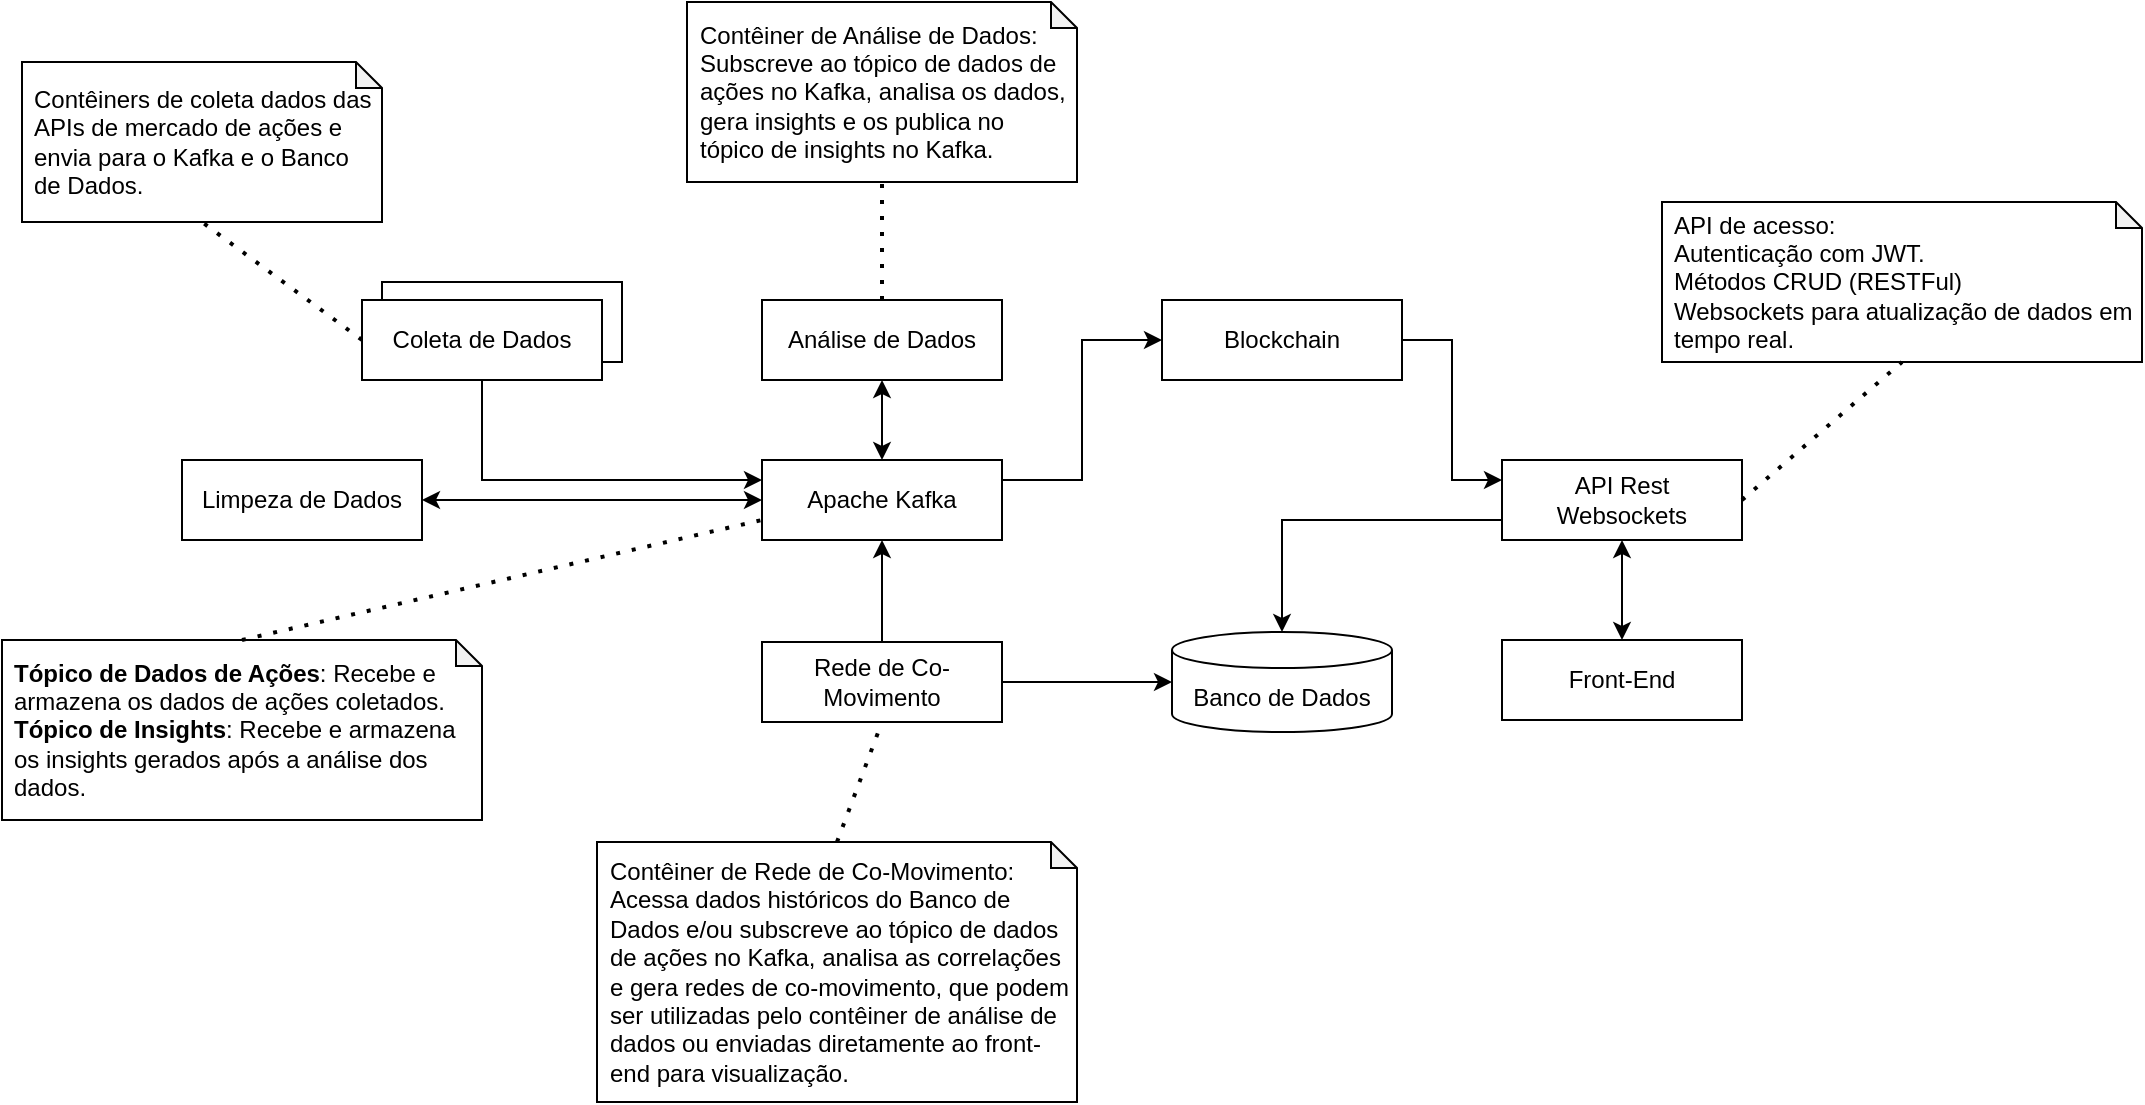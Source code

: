 <mxfile version="14.4.3" type="device"><diagram id="TCtKp8uMoJZYkEj1Z-1D" name="Esquemático"><mxGraphModel dx="1108" dy="550" grid="1" gridSize="10" guides="1" tooltips="1" connect="1" arrows="1" fold="1" page="1" pageScale="1" pageWidth="1169" pageHeight="827" math="0" shadow="0"><root><mxCell id="0"/><mxCell id="1" parent="0"/><mxCell id="ph-8INWkyT6w2fJpP6uH-33" value="" style="rounded=0;whiteSpace=wrap;html=1;align=left;" parent="1" vertex="1"><mxGeometry x="250" y="300" width="120" height="40" as="geometry"/></mxCell><mxCell id="ph-8INWkyT6w2fJpP6uH-14" style="edgeStyle=orthogonalEdgeStyle;rounded=0;orthogonalLoop=1;jettySize=auto;html=1;exitX=1;exitY=0.25;exitDx=0;exitDy=0;entryX=0;entryY=0.5;entryDx=0;entryDy=0;" parent="1" source="ph-8INWkyT6w2fJpP6uH-1" target="ph-8INWkyT6w2fJpP6uH-13" edge="1"><mxGeometry relative="1" as="geometry"/></mxCell><mxCell id="ph-8INWkyT6w2fJpP6uH-1" value="Apache Kafka" style="rounded=0;whiteSpace=wrap;html=1;" parent="1" vertex="1"><mxGeometry x="440" y="389" width="120" height="40" as="geometry"/></mxCell><mxCell id="ph-8INWkyT6w2fJpP6uH-3" style="edgeStyle=orthogonalEdgeStyle;rounded=0;orthogonalLoop=1;jettySize=auto;html=1;exitX=0.5;exitY=1;exitDx=0;exitDy=0;entryX=0;entryY=0.25;entryDx=0;entryDy=0;" parent="1" source="ph-8INWkyT6w2fJpP6uH-2" target="ph-8INWkyT6w2fJpP6uH-1" edge="1"><mxGeometry relative="1" as="geometry"/></mxCell><mxCell id="ph-8INWkyT6w2fJpP6uH-2" value="Coleta de Dados" style="rounded=0;whiteSpace=wrap;html=1;" parent="1" vertex="1"><mxGeometry x="240" y="309" width="120" height="40" as="geometry"/></mxCell><mxCell id="ph-8INWkyT6w2fJpP6uH-37" style="edgeStyle=orthogonalEdgeStyle;rounded=0;orthogonalLoop=1;jettySize=auto;html=1;exitX=0.5;exitY=1;exitDx=0;exitDy=0;startArrow=classic;startFill=1;" parent="1" source="ph-8INWkyT6w2fJpP6uH-4" target="ph-8INWkyT6w2fJpP6uH-1" edge="1"><mxGeometry relative="1" as="geometry"/></mxCell><mxCell id="ph-8INWkyT6w2fJpP6uH-4" value="Análise de Dados" style="rounded=0;whiteSpace=wrap;html=1;" parent="1" vertex="1"><mxGeometry x="440" y="309" width="120" height="40" as="geometry"/></mxCell><mxCell id="ph-8INWkyT6w2fJpP6uH-8" value="Banco de Dados" style="shape=cylinder3;whiteSpace=wrap;html=1;boundedLbl=1;backgroundOutline=1;size=9;" parent="1" vertex="1"><mxGeometry x="645" y="475" width="110" height="50" as="geometry"/></mxCell><mxCell id="ph-8INWkyT6w2fJpP6uH-11" style="edgeStyle=orthogonalEdgeStyle;rounded=0;orthogonalLoop=1;jettySize=auto;html=1;exitX=0.5;exitY=0;exitDx=0;exitDy=0;entryX=0.5;entryY=1;entryDx=0;entryDy=0;" parent="1" source="ph-8INWkyT6w2fJpP6uH-10" target="ph-8INWkyT6w2fJpP6uH-1" edge="1"><mxGeometry relative="1" as="geometry"/></mxCell><mxCell id="BHgURAB6hR04JrOpUQHq-1" style="edgeStyle=orthogonalEdgeStyle;rounded=0;orthogonalLoop=1;jettySize=auto;html=1;exitX=1;exitY=0.5;exitDx=0;exitDy=0;" edge="1" parent="1" source="ph-8INWkyT6w2fJpP6uH-10" target="ph-8INWkyT6w2fJpP6uH-8"><mxGeometry relative="1" as="geometry"/></mxCell><mxCell id="ph-8INWkyT6w2fJpP6uH-10" value="Rede de Co-Movimento" style="rounded=0;whiteSpace=wrap;html=1;" parent="1" vertex="1"><mxGeometry x="440" y="480" width="120" height="40" as="geometry"/></mxCell><mxCell id="ph-8INWkyT6w2fJpP6uH-17" style="edgeStyle=orthogonalEdgeStyle;rounded=0;orthogonalLoop=1;jettySize=auto;html=1;exitX=1;exitY=0.5;exitDx=0;exitDy=0;entryX=0;entryY=0.25;entryDx=0;entryDy=0;" parent="1" source="ph-8INWkyT6w2fJpP6uH-13" target="ph-8INWkyT6w2fJpP6uH-15" edge="1"><mxGeometry relative="1" as="geometry"/></mxCell><mxCell id="ph-8INWkyT6w2fJpP6uH-13" value="Blockchain" style="rounded=0;whiteSpace=wrap;html=1;" parent="1" vertex="1"><mxGeometry x="640" y="309" width="120" height="40" as="geometry"/></mxCell><mxCell id="ph-8INWkyT6w2fJpP6uH-22" style="edgeStyle=orthogonalEdgeStyle;rounded=0;orthogonalLoop=1;jettySize=auto;html=1;exitX=0.5;exitY=1;exitDx=0;exitDy=0;entryX=0.5;entryY=0;entryDx=0;entryDy=0;startArrow=classic;startFill=1;" parent="1" source="ph-8INWkyT6w2fJpP6uH-15" target="ph-8INWkyT6w2fJpP6uH-21" edge="1"><mxGeometry relative="1" as="geometry"/></mxCell><mxCell id="BHgURAB6hR04JrOpUQHq-2" style="edgeStyle=orthogonalEdgeStyle;rounded=0;orthogonalLoop=1;jettySize=auto;html=1;exitX=0;exitY=0.75;exitDx=0;exitDy=0;" edge="1" parent="1" source="ph-8INWkyT6w2fJpP6uH-15" target="ph-8INWkyT6w2fJpP6uH-8"><mxGeometry relative="1" as="geometry"/></mxCell><mxCell id="ph-8INWkyT6w2fJpP6uH-15" value="API Rest&lt;br&gt;Websockets" style="rounded=0;whiteSpace=wrap;html=1;" parent="1" vertex="1"><mxGeometry x="810" y="389" width="120" height="40" as="geometry"/></mxCell><mxCell id="ph-8INWkyT6w2fJpP6uH-20" value="&lt;div&gt;Contêiners de coleta dados das APIs de mercado de ações e envia para o Kafka e o Banco de Dados.&lt;br&gt;&lt;/div&gt;" style="shape=note;whiteSpace=wrap;html=1;backgroundOutline=1;darkOpacity=0.05;size=13;perimeterSpacing=0;spacingLeft=4;spacingRight=4;align=left;" parent="1" vertex="1"><mxGeometry x="70" y="190" width="180" height="80" as="geometry"/></mxCell><mxCell id="ph-8INWkyT6w2fJpP6uH-21" value="Front-End" style="rounded=0;whiteSpace=wrap;html=1;" parent="1" vertex="1"><mxGeometry x="810" y="479" width="120" height="40" as="geometry"/></mxCell><mxCell id="ph-8INWkyT6w2fJpP6uH-23" value="&lt;div&gt;Contêiner de Análise de Dados: Subscreve ao tópico de dados de ações no Kafka, analisa os dados, gera insights e os publica no tópico de insights no Kafka.&lt;br&gt;&lt;/div&gt;" style="shape=note;whiteSpace=wrap;html=1;backgroundOutline=1;darkOpacity=0.05;size=13;perimeterSpacing=0;spacingLeft=4;spacingRight=4;align=left;" parent="1" vertex="1"><mxGeometry x="402.5" y="160" width="195" height="90" as="geometry"/></mxCell><mxCell id="ph-8INWkyT6w2fJpP6uH-24" value="" style="endArrow=none;dashed=1;html=1;dashPattern=1 3;strokeWidth=2;entryX=0.5;entryY=1;entryDx=0;entryDy=0;entryPerimeter=0;exitX=0;exitY=0.5;exitDx=0;exitDy=0;" parent="1" source="ph-8INWkyT6w2fJpP6uH-2" target="ph-8INWkyT6w2fJpP6uH-20" edge="1"><mxGeometry width="50" height="50" relative="1" as="geometry"><mxPoint x="40" y="340" as="sourcePoint"/><mxPoint x="90" y="290" as="targetPoint"/></mxGeometry></mxCell><mxCell id="ph-8INWkyT6w2fJpP6uH-25" value="" style="endArrow=none;dashed=1;html=1;dashPattern=1 3;strokeWidth=2;entryX=0.5;entryY=1;entryDx=0;entryDy=0;entryPerimeter=0;exitX=0.5;exitY=0;exitDx=0;exitDy=0;" parent="1" source="ph-8INWkyT6w2fJpP6uH-4" target="ph-8INWkyT6w2fJpP6uH-23" edge="1"><mxGeometry width="50" height="50" relative="1" as="geometry"><mxPoint x="400" y="320" as="sourcePoint"/><mxPoint x="450" y="270" as="targetPoint"/></mxGeometry></mxCell><mxCell id="ph-8INWkyT6w2fJpP6uH-26" value="&lt;div&gt;Contêiner de Rede de Co-Movimento: Acessa dados históricos do Banco de Dados e/ou subscreve ao tópico de dados de ações no Kafka, analisa as correlações e gera redes de co-movimento, que podem ser utilizadas pelo contêiner de análise de dados ou enviadas diretamente ao front-end para visualização.&lt;br&gt;&lt;/div&gt;" style="shape=note;whiteSpace=wrap;html=1;backgroundOutline=1;darkOpacity=0.05;size=13;perimeterSpacing=0;spacingLeft=4;spacingRight=4;align=left;" parent="1" vertex="1"><mxGeometry x="357.5" y="580" width="240" height="130" as="geometry"/></mxCell><mxCell id="ph-8INWkyT6w2fJpP6uH-27" value="" style="endArrow=none;dashed=1;html=1;dashPattern=1 3;strokeWidth=2;entryX=0.5;entryY=1;entryDx=0;entryDy=0;exitX=0.5;exitY=0;exitDx=0;exitDy=0;exitPerimeter=0;" parent="1" source="ph-8INWkyT6w2fJpP6uH-26" target="ph-8INWkyT6w2fJpP6uH-10" edge="1"><mxGeometry width="50" height="50" relative="1" as="geometry"><mxPoint x="530" y="570" as="sourcePoint"/><mxPoint x="580" y="520" as="targetPoint"/></mxGeometry></mxCell><mxCell id="ph-8INWkyT6w2fJpP6uH-28" value="&lt;div&gt;&lt;div&gt;&lt;b&gt;Tópico de Dados de Ações&lt;/b&gt;: Recebe e armazena os dados de ações coletados.&lt;/div&gt;&lt;div&gt;&lt;b&gt;Tópico de Insights&lt;/b&gt;: Recebe e armazena os insights gerados após a análise dos dados.&lt;/div&gt;&lt;/div&gt;" style="shape=note;whiteSpace=wrap;html=1;backgroundOutline=1;darkOpacity=0.05;size=13;perimeterSpacing=0;spacingLeft=4;spacingRight=4;align=left;" parent="1" vertex="1"><mxGeometry x="60" y="479" width="240" height="90" as="geometry"/></mxCell><mxCell id="ph-8INWkyT6w2fJpP6uH-29" value="" style="endArrow=none;dashed=1;html=1;dashPattern=1 3;strokeWidth=2;entryX=0;entryY=0.75;entryDx=0;entryDy=0;exitX=0.5;exitY=0;exitDx=0;exitDy=0;exitPerimeter=0;" parent="1" source="ph-8INWkyT6w2fJpP6uH-28" target="ph-8INWkyT6w2fJpP6uH-1" edge="1"><mxGeometry width="50" height="50" relative="1" as="geometry"><mxPoint x="140" y="540" as="sourcePoint"/><mxPoint x="190" y="490" as="targetPoint"/></mxGeometry></mxCell><mxCell id="ph-8INWkyT6w2fJpP6uH-30" value="&lt;div&gt;API de acesso:&lt;br&gt;&lt;/div&gt;&lt;div&gt;Autenticação com JWT.&lt;/div&gt;&lt;div&gt;Métodos CRUD (RESTFul)&lt;/div&gt;&lt;div&gt;Websockets para atualização de dados em tempo real.&lt;/div&gt;" style="shape=note;whiteSpace=wrap;html=1;backgroundOutline=1;darkOpacity=0.05;size=13;perimeterSpacing=0;spacingLeft=4;spacingRight=4;align=left;" parent="1" vertex="1"><mxGeometry x="890" y="260" width="240" height="80" as="geometry"/></mxCell><mxCell id="ph-8INWkyT6w2fJpP6uH-31" value="" style="endArrow=none;dashed=1;html=1;dashPattern=1 3;strokeWidth=2;entryX=0.5;entryY=1;entryDx=0;entryDy=0;entryPerimeter=0;exitX=1;exitY=0.5;exitDx=0;exitDy=0;" parent="1" source="ph-8INWkyT6w2fJpP6uH-15" target="ph-8INWkyT6w2fJpP6uH-30" edge="1"><mxGeometry width="50" height="50" relative="1" as="geometry"><mxPoint x="970" y="450" as="sourcePoint"/><mxPoint x="1020" y="400" as="targetPoint"/></mxGeometry></mxCell><mxCell id="ph-8INWkyT6w2fJpP6uH-36" style="edgeStyle=orthogonalEdgeStyle;rounded=0;orthogonalLoop=1;jettySize=auto;html=1;exitX=1;exitY=0.5;exitDx=0;exitDy=0;entryX=0;entryY=0.5;entryDx=0;entryDy=0;startArrow=classic;startFill=1;" parent="1" source="ph-8INWkyT6w2fJpP6uH-35" target="ph-8INWkyT6w2fJpP6uH-1" edge="1"><mxGeometry relative="1" as="geometry"/></mxCell><mxCell id="ph-8INWkyT6w2fJpP6uH-35" value="Limpeza de Dados" style="rounded=0;whiteSpace=wrap;html=1;" parent="1" vertex="1"><mxGeometry x="150" y="389" width="120" height="40" as="geometry"/></mxCell></root></mxGraphModel></diagram></mxfile>